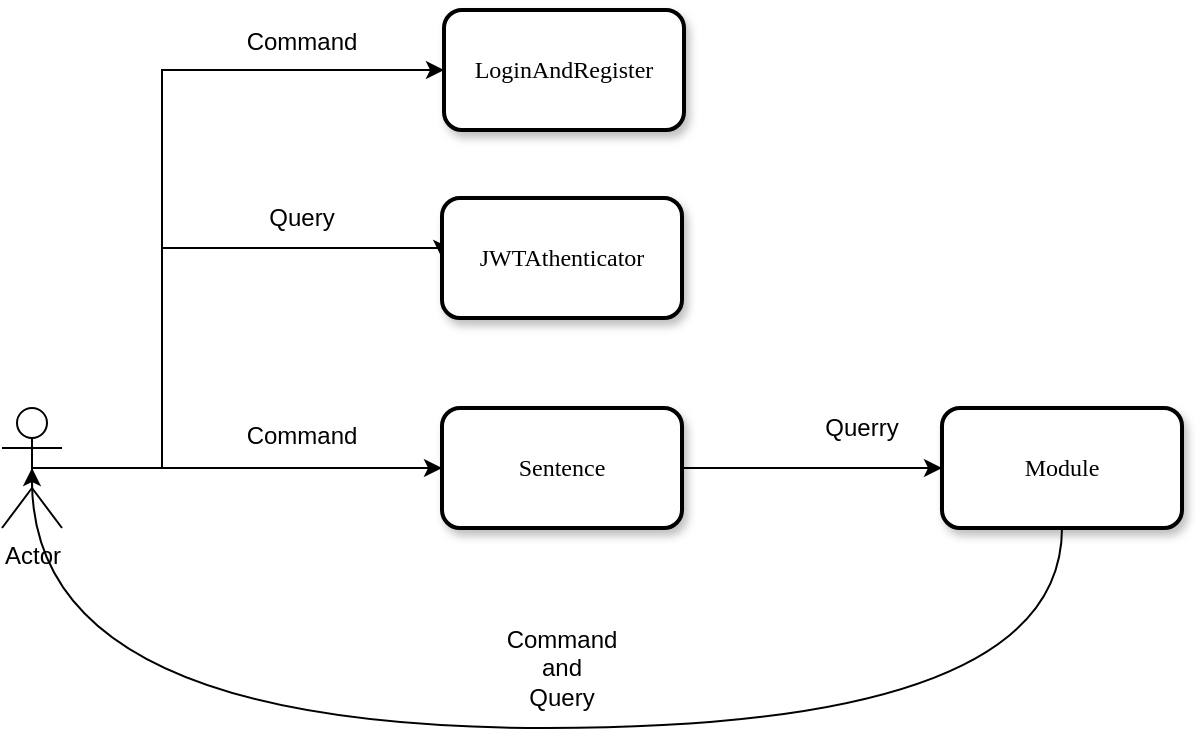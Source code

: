 <mxfile version="24.3.1" type="device">
  <diagram id="C5RBs43oDa-KdzZeNtuy" name="Page-1">
    <mxGraphModel dx="1290" dy="1632" grid="1" gridSize="10" guides="1" tooltips="1" connect="1" arrows="1" fold="1" page="1" pageScale="1" pageWidth="827" pageHeight="1169" math="0" shadow="0">
      <root>
        <mxCell id="WIyWlLk6GJQsqaUBKTNV-0" />
        <mxCell id="WIyWlLk6GJQsqaUBKTNV-1" parent="WIyWlLk6GJQsqaUBKTNV-0" />
        <mxCell id="SFj4wGZl35TIfV8WqIPP-49" value="Sentence" style="rounded=1;whiteSpace=wrap;html=1;shadow=1;comic=0;labelBackgroundColor=none;strokeWidth=2;fontFamily=Verdana;fontSize=12;align=center;" parent="WIyWlLk6GJQsqaUBKTNV-1" vertex="1">
          <mxGeometry x="320" y="-90" width="120" height="60" as="geometry" />
        </mxCell>
        <mxCell id="SFj4wGZl35TIfV8WqIPP-62" style="edgeStyle=orthogonalEdgeStyle;rounded=0;orthogonalLoop=1;jettySize=auto;html=1;exitX=0.5;exitY=0.5;exitDx=0;exitDy=0;exitPerimeter=0;entryX=0;entryY=0.5;entryDx=0;entryDy=0;" parent="WIyWlLk6GJQsqaUBKTNV-1" source="SFj4wGZl35TIfV8WqIPP-54" target="SFj4wGZl35TIfV8WqIPP-61" edge="1">
          <mxGeometry relative="1" as="geometry">
            <Array as="points">
              <mxPoint x="180" y="-60" />
              <mxPoint x="180" y="-170" />
              <mxPoint x="320" y="-170" />
            </Array>
          </mxGeometry>
        </mxCell>
        <mxCell id="SFj4wGZl35TIfV8WqIPP-64" style="edgeStyle=orthogonalEdgeStyle;rounded=0;orthogonalLoop=1;jettySize=auto;html=1;exitX=0.5;exitY=0.5;exitDx=0;exitDy=0;exitPerimeter=0;curved=1;" parent="WIyWlLk6GJQsqaUBKTNV-1" source="SFj4wGZl35TIfV8WqIPP-54" target="SFj4wGZl35TIfV8WqIPP-49" edge="1">
          <mxGeometry relative="1" as="geometry" />
        </mxCell>
        <mxCell id="NfrvqglRZPebFO9s_ejK-3" style="edgeStyle=orthogonalEdgeStyle;rounded=0;orthogonalLoop=1;jettySize=auto;html=1;exitX=0.5;exitY=0.5;exitDx=0;exitDy=0;exitPerimeter=0;entryX=0;entryY=0.5;entryDx=0;entryDy=0;" edge="1" parent="WIyWlLk6GJQsqaUBKTNV-1" source="SFj4wGZl35TIfV8WqIPP-54" target="NfrvqglRZPebFO9s_ejK-1">
          <mxGeometry relative="1" as="geometry">
            <Array as="points">
              <mxPoint x="180" y="-60" />
              <mxPoint x="180" y="-259" />
            </Array>
          </mxGeometry>
        </mxCell>
        <mxCell id="SFj4wGZl35TIfV8WqIPP-54" value="Actor" style="shape=umlActor;verticalLabelPosition=bottom;verticalAlign=top;html=1;outlineConnect=0;" parent="WIyWlLk6GJQsqaUBKTNV-1" vertex="1">
          <mxGeometry x="100" y="-90" width="30" height="60" as="geometry" />
        </mxCell>
        <mxCell id="SFj4wGZl35TIfV8WqIPP-61" value="&lt;div&gt;JWTAthenticator&lt;/div&gt;" style="rounded=1;whiteSpace=wrap;html=1;shadow=1;comic=0;labelBackgroundColor=none;strokeWidth=2;fontFamily=Verdana;fontSize=12;align=center;" parent="WIyWlLk6GJQsqaUBKTNV-1" vertex="1">
          <mxGeometry x="320" y="-195" width="120" height="60" as="geometry" />
        </mxCell>
        <mxCell id="SFj4wGZl35TIfV8WqIPP-77" value="" style="edgeStyle=orthogonalEdgeStyle;rounded=0;orthogonalLoop=1;jettySize=auto;html=1;exitX=1;exitY=0.5;exitDx=0;exitDy=0;entryX=0;entryY=0.5;entryDx=0;entryDy=0;curved=1;" parent="WIyWlLk6GJQsqaUBKTNV-1" source="SFj4wGZl35TIfV8WqIPP-49" target="SFj4wGZl35TIfV8WqIPP-51" edge="1">
          <mxGeometry relative="1" as="geometry">
            <mxPoint x="360" y="-60" as="sourcePoint" />
            <mxPoint x="610" y="70" as="targetPoint" />
          </mxGeometry>
        </mxCell>
        <mxCell id="7XpnBDZYxzpvHIefM5FI-3" style="edgeStyle=orthogonalEdgeStyle;rounded=0;orthogonalLoop=1;jettySize=auto;html=1;exitX=0.5;exitY=1;exitDx=0;exitDy=0;entryX=0.5;entryY=0.5;entryDx=0;entryDy=0;entryPerimeter=0;curved=1;" parent="WIyWlLk6GJQsqaUBKTNV-1" source="SFj4wGZl35TIfV8WqIPP-51" target="SFj4wGZl35TIfV8WqIPP-54" edge="1">
          <mxGeometry relative="1" as="geometry">
            <mxPoint x="230" y="70" as="targetPoint" />
            <Array as="points">
              <mxPoint x="630" y="70" />
              <mxPoint x="115" y="70" />
            </Array>
          </mxGeometry>
        </mxCell>
        <mxCell id="SFj4wGZl35TIfV8WqIPP-51" value="Module" style="rounded=1;whiteSpace=wrap;html=1;shadow=1;comic=0;labelBackgroundColor=none;strokeWidth=2;fontFamily=Verdana;fontSize=12;align=center;" parent="WIyWlLk6GJQsqaUBKTNV-1" vertex="1">
          <mxGeometry x="570" y="-90" width="120" height="60" as="geometry" />
        </mxCell>
        <mxCell id="SFj4wGZl35TIfV8WqIPP-80" value="Query" style="text;strokeColor=none;align=center;fillColor=none;html=1;verticalAlign=middle;whiteSpace=wrap;rounded=0;" parent="WIyWlLk6GJQsqaUBKTNV-1" vertex="1">
          <mxGeometry x="180" y="-200" width="140" height="30" as="geometry" />
        </mxCell>
        <mxCell id="UdiUtTEtpS5APtXnJRve-6" value="Querry" style="text;html=1;strokeColor=none;fillColor=none;align=center;verticalAlign=middle;whiteSpace=wrap;rounded=0;rotation=0;" parent="WIyWlLk6GJQsqaUBKTNV-1" vertex="1">
          <mxGeometry x="470" y="-100" width="120" height="40" as="geometry" />
        </mxCell>
        <mxCell id="9yIlo47GbLetwC-M8x10-2" value="&lt;div&gt;Command&lt;/div&gt;&lt;div&gt;and&lt;/div&gt;&lt;div&gt;Query&lt;br&gt;&lt;/div&gt;" style="text;html=1;strokeColor=none;fillColor=none;align=center;verticalAlign=middle;whiteSpace=wrap;rounded=0;rotation=0;" parent="WIyWlLk6GJQsqaUBKTNV-1" vertex="1">
          <mxGeometry x="335" y="20" width="90" height="40" as="geometry" />
        </mxCell>
        <mxCell id="NfrvqglRZPebFO9s_ejK-1" value="&lt;div&gt;&lt;div&gt;LoginAndRegister&lt;/div&gt;&lt;/div&gt;" style="rounded=1;whiteSpace=wrap;html=1;shadow=1;comic=0;labelBackgroundColor=none;strokeWidth=2;fontFamily=Verdana;fontSize=12;align=center;" vertex="1" parent="WIyWlLk6GJQsqaUBKTNV-1">
          <mxGeometry x="321" y="-289" width="120" height="60" as="geometry" />
        </mxCell>
        <mxCell id="NfrvqglRZPebFO9s_ejK-4" value="Command" style="text;strokeColor=none;align=center;fillColor=none;html=1;verticalAlign=middle;whiteSpace=wrap;rounded=0;" vertex="1" parent="WIyWlLk6GJQsqaUBKTNV-1">
          <mxGeometry x="180" y="-91" width="140" height="30" as="geometry" />
        </mxCell>
        <mxCell id="SFj4wGZl35TIfV8WqIPP-86" value="Command" style="text;strokeColor=none;align=center;fillColor=none;html=1;verticalAlign=middle;whiteSpace=wrap;rounded=0;" parent="WIyWlLk6GJQsqaUBKTNV-1" vertex="1">
          <mxGeometry x="180" y="-288" width="140" height="30" as="geometry" />
        </mxCell>
      </root>
    </mxGraphModel>
  </diagram>
</mxfile>
